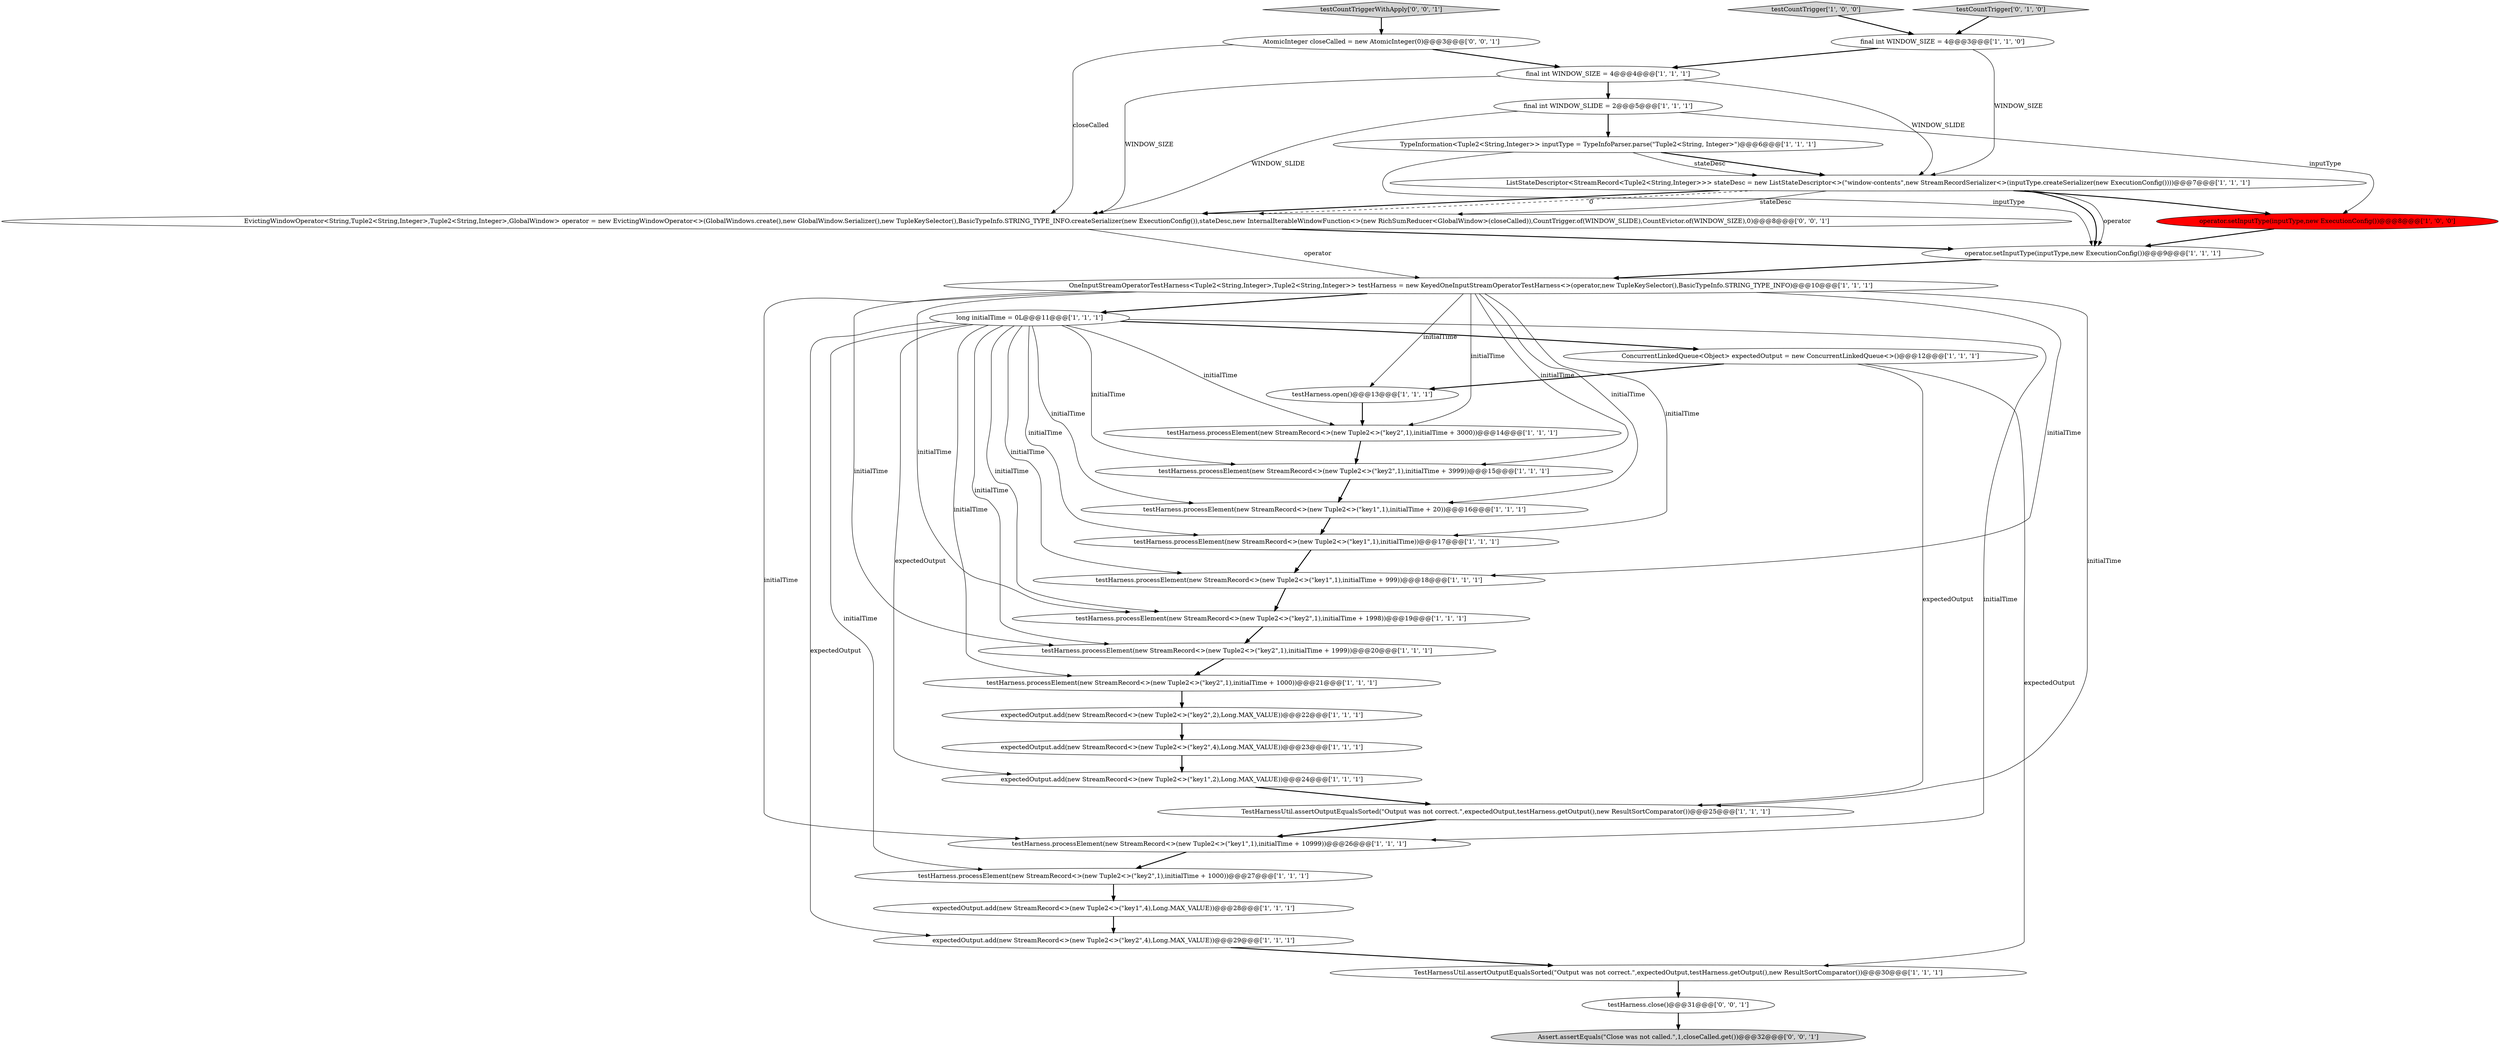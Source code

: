 digraph {
32 [style = filled, label = "testHarness.close()@@@31@@@['0', '0', '1']", fillcolor = white, shape = ellipse image = "AAA0AAABBB3BBB"];
34 [style = filled, label = "Assert.assertEquals(\"Close was not called.\",1,closeCalled.get())@@@32@@@['0', '0', '1']", fillcolor = lightgray, shape = ellipse image = "AAA0AAABBB3BBB"];
9 [style = filled, label = "expectedOutput.add(new StreamRecord<>(new Tuple2<>(\"key2\",4),Long.MAX_VALUE))@@@29@@@['1', '1', '1']", fillcolor = white, shape = ellipse image = "AAA0AAABBB1BBB"];
17 [style = filled, label = "ListStateDescriptor<StreamRecord<Tuple2<String,Integer>>> stateDesc = new ListStateDescriptor<>(\"window-contents\",new StreamRecordSerializer<>(inputType.createSerializer(new ExecutionConfig())))@@@7@@@['1', '1', '1']", fillcolor = white, shape = ellipse image = "AAA0AAABBB1BBB"];
1 [style = filled, label = "expectedOutput.add(new StreamRecord<>(new Tuple2<>(\"key1\",2),Long.MAX_VALUE))@@@24@@@['1', '1', '1']", fillcolor = white, shape = ellipse image = "AAA0AAABBB1BBB"];
8 [style = filled, label = "OneInputStreamOperatorTestHarness<Tuple2<String,Integer>,Tuple2<String,Integer>> testHarness = new KeyedOneInputStreamOperatorTestHarness<>(operator,new TupleKeySelector(),BasicTypeInfo.STRING_TYPE_INFO)@@@10@@@['1', '1', '1']", fillcolor = white, shape = ellipse image = "AAA0AAABBB1BBB"];
11 [style = filled, label = "testHarness.processElement(new StreamRecord<>(new Tuple2<>(\"key2\",1),initialTime + 1000))@@@21@@@['1', '1', '1']", fillcolor = white, shape = ellipse image = "AAA0AAABBB1BBB"];
33 [style = filled, label = "AtomicInteger closeCalled = new AtomicInteger(0)@@@3@@@['0', '0', '1']", fillcolor = white, shape = ellipse image = "AAA0AAABBB3BBB"];
2 [style = filled, label = "testHarness.processElement(new StreamRecord<>(new Tuple2<>(\"key2\",1),initialTime + 3000))@@@14@@@['1', '1', '1']", fillcolor = white, shape = ellipse image = "AAA0AAABBB1BBB"];
14 [style = filled, label = "testHarness.processElement(new StreamRecord<>(new Tuple2<>(\"key1\",1),initialTime + 20))@@@16@@@['1', '1', '1']", fillcolor = white, shape = ellipse image = "AAA0AAABBB1BBB"];
6 [style = filled, label = "TestHarnessUtil.assertOutputEqualsSorted(\"Output was not correct.\",expectedOutput,testHarness.getOutput(),new ResultSortComparator())@@@25@@@['1', '1', '1']", fillcolor = white, shape = ellipse image = "AAA0AAABBB1BBB"];
22 [style = filled, label = "ConcurrentLinkedQueue<Object> expectedOutput = new ConcurrentLinkedQueue<>()@@@12@@@['1', '1', '1']", fillcolor = white, shape = ellipse image = "AAA0AAABBB1BBB"];
31 [style = filled, label = "testCountTriggerWithApply['0', '0', '1']", fillcolor = lightgray, shape = diamond image = "AAA0AAABBB3BBB"];
19 [style = filled, label = "expectedOutput.add(new StreamRecord<>(new Tuple2<>(\"key2\",4),Long.MAX_VALUE))@@@23@@@['1', '1', '1']", fillcolor = white, shape = ellipse image = "AAA0AAABBB1BBB"];
7 [style = filled, label = "long initialTime = 0L@@@11@@@['1', '1', '1']", fillcolor = white, shape = ellipse image = "AAA0AAABBB1BBB"];
20 [style = filled, label = "expectedOutput.add(new StreamRecord<>(new Tuple2<>(\"key2\",2),Long.MAX_VALUE))@@@22@@@['1', '1', '1']", fillcolor = white, shape = ellipse image = "AAA0AAABBB1BBB"];
25 [style = filled, label = "final int WINDOW_SIZE = 4@@@4@@@['1', '1', '1']", fillcolor = white, shape = ellipse image = "AAA0AAABBB1BBB"];
29 [style = filled, label = "testCountTrigger['0', '1', '0']", fillcolor = lightgray, shape = diamond image = "AAA0AAABBB2BBB"];
30 [style = filled, label = "EvictingWindowOperator<String,Tuple2<String,Integer>,Tuple2<String,Integer>,GlobalWindow> operator = new EvictingWindowOperator<>(GlobalWindows.create(),new GlobalWindow.Serializer(),new TupleKeySelector(),BasicTypeInfo.STRING_TYPE_INFO.createSerializer(new ExecutionConfig()),stateDesc,new InternalIterableWindowFunction<>(new RichSumReducer<GlobalWindow>(closeCalled)),CountTrigger.of(WINDOW_SLIDE),CountEvictor.of(WINDOW_SIZE),0)@@@8@@@['0', '0', '1']", fillcolor = white, shape = ellipse image = "AAA0AAABBB3BBB"];
18 [style = filled, label = "TypeInformation<Tuple2<String,Integer>> inputType = TypeInfoParser.parse(\"Tuple2<String, Integer>\")@@@6@@@['1', '1', '1']", fillcolor = white, shape = ellipse image = "AAA0AAABBB1BBB"];
5 [style = filled, label = "operator.setInputType(inputType,new ExecutionConfig())@@@9@@@['1', '1', '1']", fillcolor = white, shape = ellipse image = "AAA0AAABBB1BBB"];
0 [style = filled, label = "testHarness.open()@@@13@@@['1', '1', '1']", fillcolor = white, shape = ellipse image = "AAA0AAABBB1BBB"];
26 [style = filled, label = "testHarness.processElement(new StreamRecord<>(new Tuple2<>(\"key1\",1),initialTime + 10999))@@@26@@@['1', '1', '1']", fillcolor = white, shape = ellipse image = "AAA0AAABBB1BBB"];
3 [style = filled, label = "testHarness.processElement(new StreamRecord<>(new Tuple2<>(\"key2\",1),initialTime + 1000))@@@27@@@['1', '1', '1']", fillcolor = white, shape = ellipse image = "AAA0AAABBB1BBB"];
27 [style = filled, label = "testHarness.processElement(new StreamRecord<>(new Tuple2<>(\"key2\",1),initialTime + 3999))@@@15@@@['1', '1', '1']", fillcolor = white, shape = ellipse image = "AAA0AAABBB1BBB"];
10 [style = filled, label = "final int WINDOW_SIZE = 4@@@3@@@['1', '1', '0']", fillcolor = white, shape = ellipse image = "AAA0AAABBB1BBB"];
16 [style = filled, label = "expectedOutput.add(new StreamRecord<>(new Tuple2<>(\"key1\",4),Long.MAX_VALUE))@@@28@@@['1', '1', '1']", fillcolor = white, shape = ellipse image = "AAA0AAABBB1BBB"];
24 [style = filled, label = "testHarness.processElement(new StreamRecord<>(new Tuple2<>(\"key2\",1),initialTime + 1998))@@@19@@@['1', '1', '1']", fillcolor = white, shape = ellipse image = "AAA0AAABBB1BBB"];
21 [style = filled, label = "testHarness.processElement(new StreamRecord<>(new Tuple2<>(\"key1\",1),initialTime + 999))@@@18@@@['1', '1', '1']", fillcolor = white, shape = ellipse image = "AAA0AAABBB1BBB"];
23 [style = filled, label = "TestHarnessUtil.assertOutputEqualsSorted(\"Output was not correct.\",expectedOutput,testHarness.getOutput(),new ResultSortComparator())@@@30@@@['1', '1', '1']", fillcolor = white, shape = ellipse image = "AAA0AAABBB1BBB"];
12 [style = filled, label = "testCountTrigger['1', '0', '0']", fillcolor = lightgray, shape = diamond image = "AAA0AAABBB1BBB"];
28 [style = filled, label = "testHarness.processElement(new StreamRecord<>(new Tuple2<>(\"key1\",1),initialTime))@@@17@@@['1', '1', '1']", fillcolor = white, shape = ellipse image = "AAA0AAABBB1BBB"];
4 [style = filled, label = "operator.setInputType(inputType,new ExecutionConfig())@@@8@@@['1', '0', '0']", fillcolor = red, shape = ellipse image = "AAA1AAABBB1BBB"];
13 [style = filled, label = "final int WINDOW_SLIDE = 2@@@5@@@['1', '1', '1']", fillcolor = white, shape = ellipse image = "AAA0AAABBB1BBB"];
15 [style = filled, label = "testHarness.processElement(new StreamRecord<>(new Tuple2<>(\"key2\",1),initialTime + 1999))@@@20@@@['1', '1', '1']", fillcolor = white, shape = ellipse image = "AAA0AAABBB1BBB"];
8->2 [style = solid, label="initialTime"];
25->30 [style = solid, label="WINDOW_SIZE"];
11->20 [style = bold, label=""];
5->8 [style = bold, label=""];
17->30 [style = solid, label="stateDesc"];
17->5 [style = bold, label=""];
16->9 [style = bold, label=""];
10->17 [style = solid, label="WINDOW_SIZE"];
7->21 [style = solid, label="initialTime"];
6->26 [style = bold, label=""];
8->28 [style = solid, label="initialTime"];
27->14 [style = bold, label=""];
7->24 [style = solid, label="initialTime"];
25->13 [style = bold, label=""];
13->4 [style = solid, label="inputType"];
25->17 [style = solid, label="WINDOW_SLIDE"];
26->3 [style = bold, label=""];
7->15 [style = solid, label="initialTime"];
0->2 [style = bold, label=""];
18->17 [style = bold, label=""];
23->32 [style = bold, label=""];
8->24 [style = solid, label="initialTime"];
8->14 [style = solid, label="initialTime"];
8->6 [style = solid, label="initialTime"];
14->28 [style = bold, label=""];
17->30 [style = bold, label=""];
21->24 [style = bold, label=""];
7->1 [style = solid, label="expectedOutput"];
32->34 [style = bold, label=""];
3->16 [style = bold, label=""];
7->9 [style = solid, label="expectedOutput"];
33->30 [style = solid, label="closeCalled"];
8->21 [style = solid, label="initialTime"];
22->23 [style = solid, label="expectedOutput"];
8->26 [style = solid, label="initialTime"];
8->0 [style = solid, label="initialTime"];
8->7 [style = bold, label=""];
7->27 [style = solid, label="initialTime"];
9->23 [style = bold, label=""];
7->14 [style = solid, label="initialTime"];
7->3 [style = solid, label="initialTime"];
7->22 [style = bold, label=""];
19->1 [style = bold, label=""];
13->30 [style = solid, label="WINDOW_SLIDE"];
18->17 [style = solid, label="stateDesc"];
28->21 [style = bold, label=""];
1->6 [style = bold, label=""];
12->10 [style = bold, label=""];
8->27 [style = solid, label="initialTime"];
22->0 [style = bold, label=""];
15->11 [style = bold, label=""];
7->2 [style = solid, label="initialTime"];
30->8 [style = solid, label="operator"];
10->25 [style = bold, label=""];
33->25 [style = bold, label=""];
30->5 [style = bold, label=""];
31->33 [style = bold, label=""];
8->15 [style = solid, label="initialTime"];
2->27 [style = bold, label=""];
29->10 [style = bold, label=""];
7->26 [style = solid, label="initialTime"];
22->6 [style = solid, label="expectedOutput"];
7->11 [style = solid, label="initialTime"];
18->5 [style = solid, label="inputType"];
17->5 [style = solid, label="operator"];
20->19 [style = bold, label=""];
7->28 [style = solid, label="initialTime"];
17->30 [style = dashed, label="0"];
4->5 [style = bold, label=""];
17->4 [style = bold, label=""];
13->18 [style = bold, label=""];
24->15 [style = bold, label=""];
}
